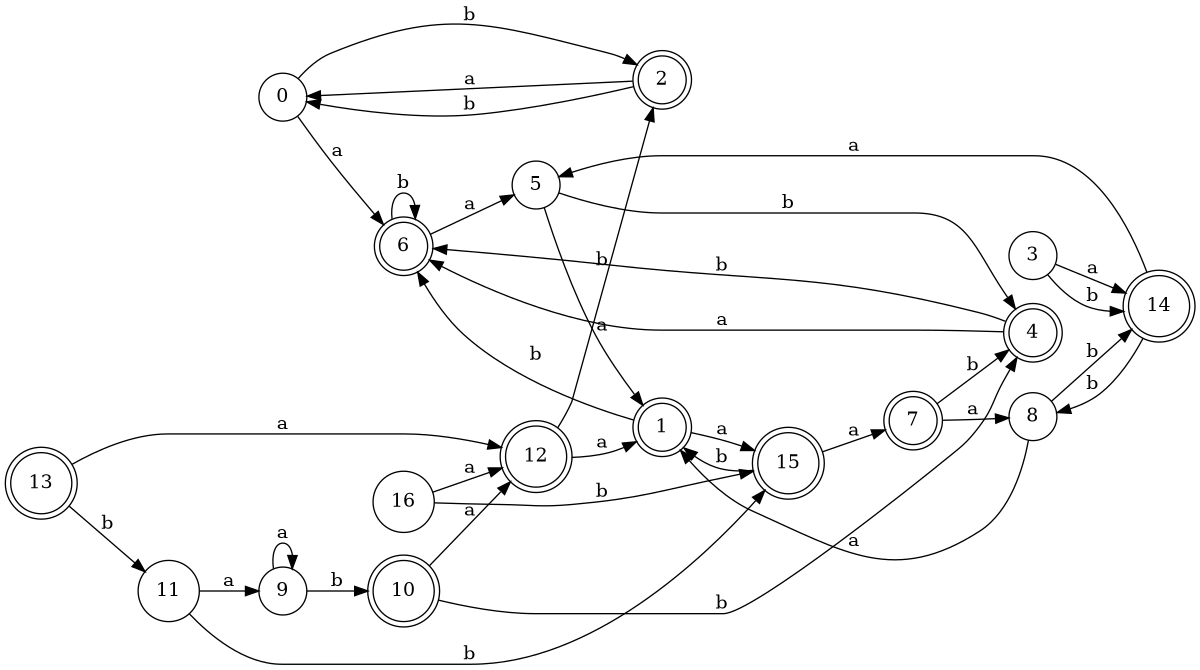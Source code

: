 digraph n14_3 {
__start0 [label="" shape="none"];

rankdir=LR;
size="8,5";

s0 [style="filled", color="black", fillcolor="white" shape="circle", label="0"];
s1 [style="rounded,filled", color="black", fillcolor="white" shape="doublecircle", label="1"];
s2 [style="rounded,filled", color="black", fillcolor="white" shape="doublecircle", label="2"];
s3 [style="filled", color="black", fillcolor="white" shape="circle", label="3"];
s4 [style="rounded,filled", color="black", fillcolor="white" shape="doublecircle", label="4"];
s5 [style="filled", color="black", fillcolor="white" shape="circle", label="5"];
s6 [style="rounded,filled", color="black", fillcolor="white" shape="doublecircle", label="6"];
s7 [style="rounded,filled", color="black", fillcolor="white" shape="doublecircle", label="7"];
s8 [style="filled", color="black", fillcolor="white" shape="circle", label="8"];
s9 [style="filled", color="black", fillcolor="white" shape="circle", label="9"];
s10 [style="rounded,filled", color="black", fillcolor="white" shape="doublecircle", label="10"];
s11 [style="filled", color="black", fillcolor="white" shape="circle", label="11"];
s12 [style="rounded,filled", color="black", fillcolor="white" shape="doublecircle", label="12"];
s13 [style="rounded,filled", color="black", fillcolor="white" shape="doublecircle", label="13"];
s14 [style="rounded,filled", color="black", fillcolor="white" shape="doublecircle", label="14"];
s15 [style="rounded,filled", color="black", fillcolor="white" shape="doublecircle", label="15"];
s16 [style="filled", color="black", fillcolor="white" shape="circle", label="16"];
s0 -> s6 [label="a"];
s0 -> s2 [label="b"];
s1 -> s15 [label="a"];
s1 -> s6 [label="b"];
s2 -> s0 [label="a"];
s2 -> s0 [label="b"];
s3 -> s14 [label="a"];
s3 -> s14 [label="b"];
s4 -> s6 [label="a"];
s4 -> s6 [label="b"];
s5 -> s1 [label="a"];
s5 -> s4 [label="b"];
s6 -> s5 [label="a"];
s6 -> s6 [label="b"];
s7 -> s8 [label="a"];
s7 -> s4 [label="b"];
s8 -> s1 [label="a"];
s8 -> s14 [label="b"];
s9 -> s9 [label="a"];
s9 -> s10 [label="b"];
s10 -> s12 [label="a"];
s10 -> s4 [label="b"];
s11 -> s9 [label="a"];
s11 -> s15 [label="b"];
s12 -> s1 [label="a"];
s12 -> s2 [label="b"];
s13 -> s12 [label="a"];
s13 -> s11 [label="b"];
s14 -> s5 [label="a"];
s14 -> s8 [label="b"];
s15 -> s7 [label="a"];
s15 -> s1 [label="b"];
s16 -> s12 [label="a"];
s16 -> s15 [label="b"];

}